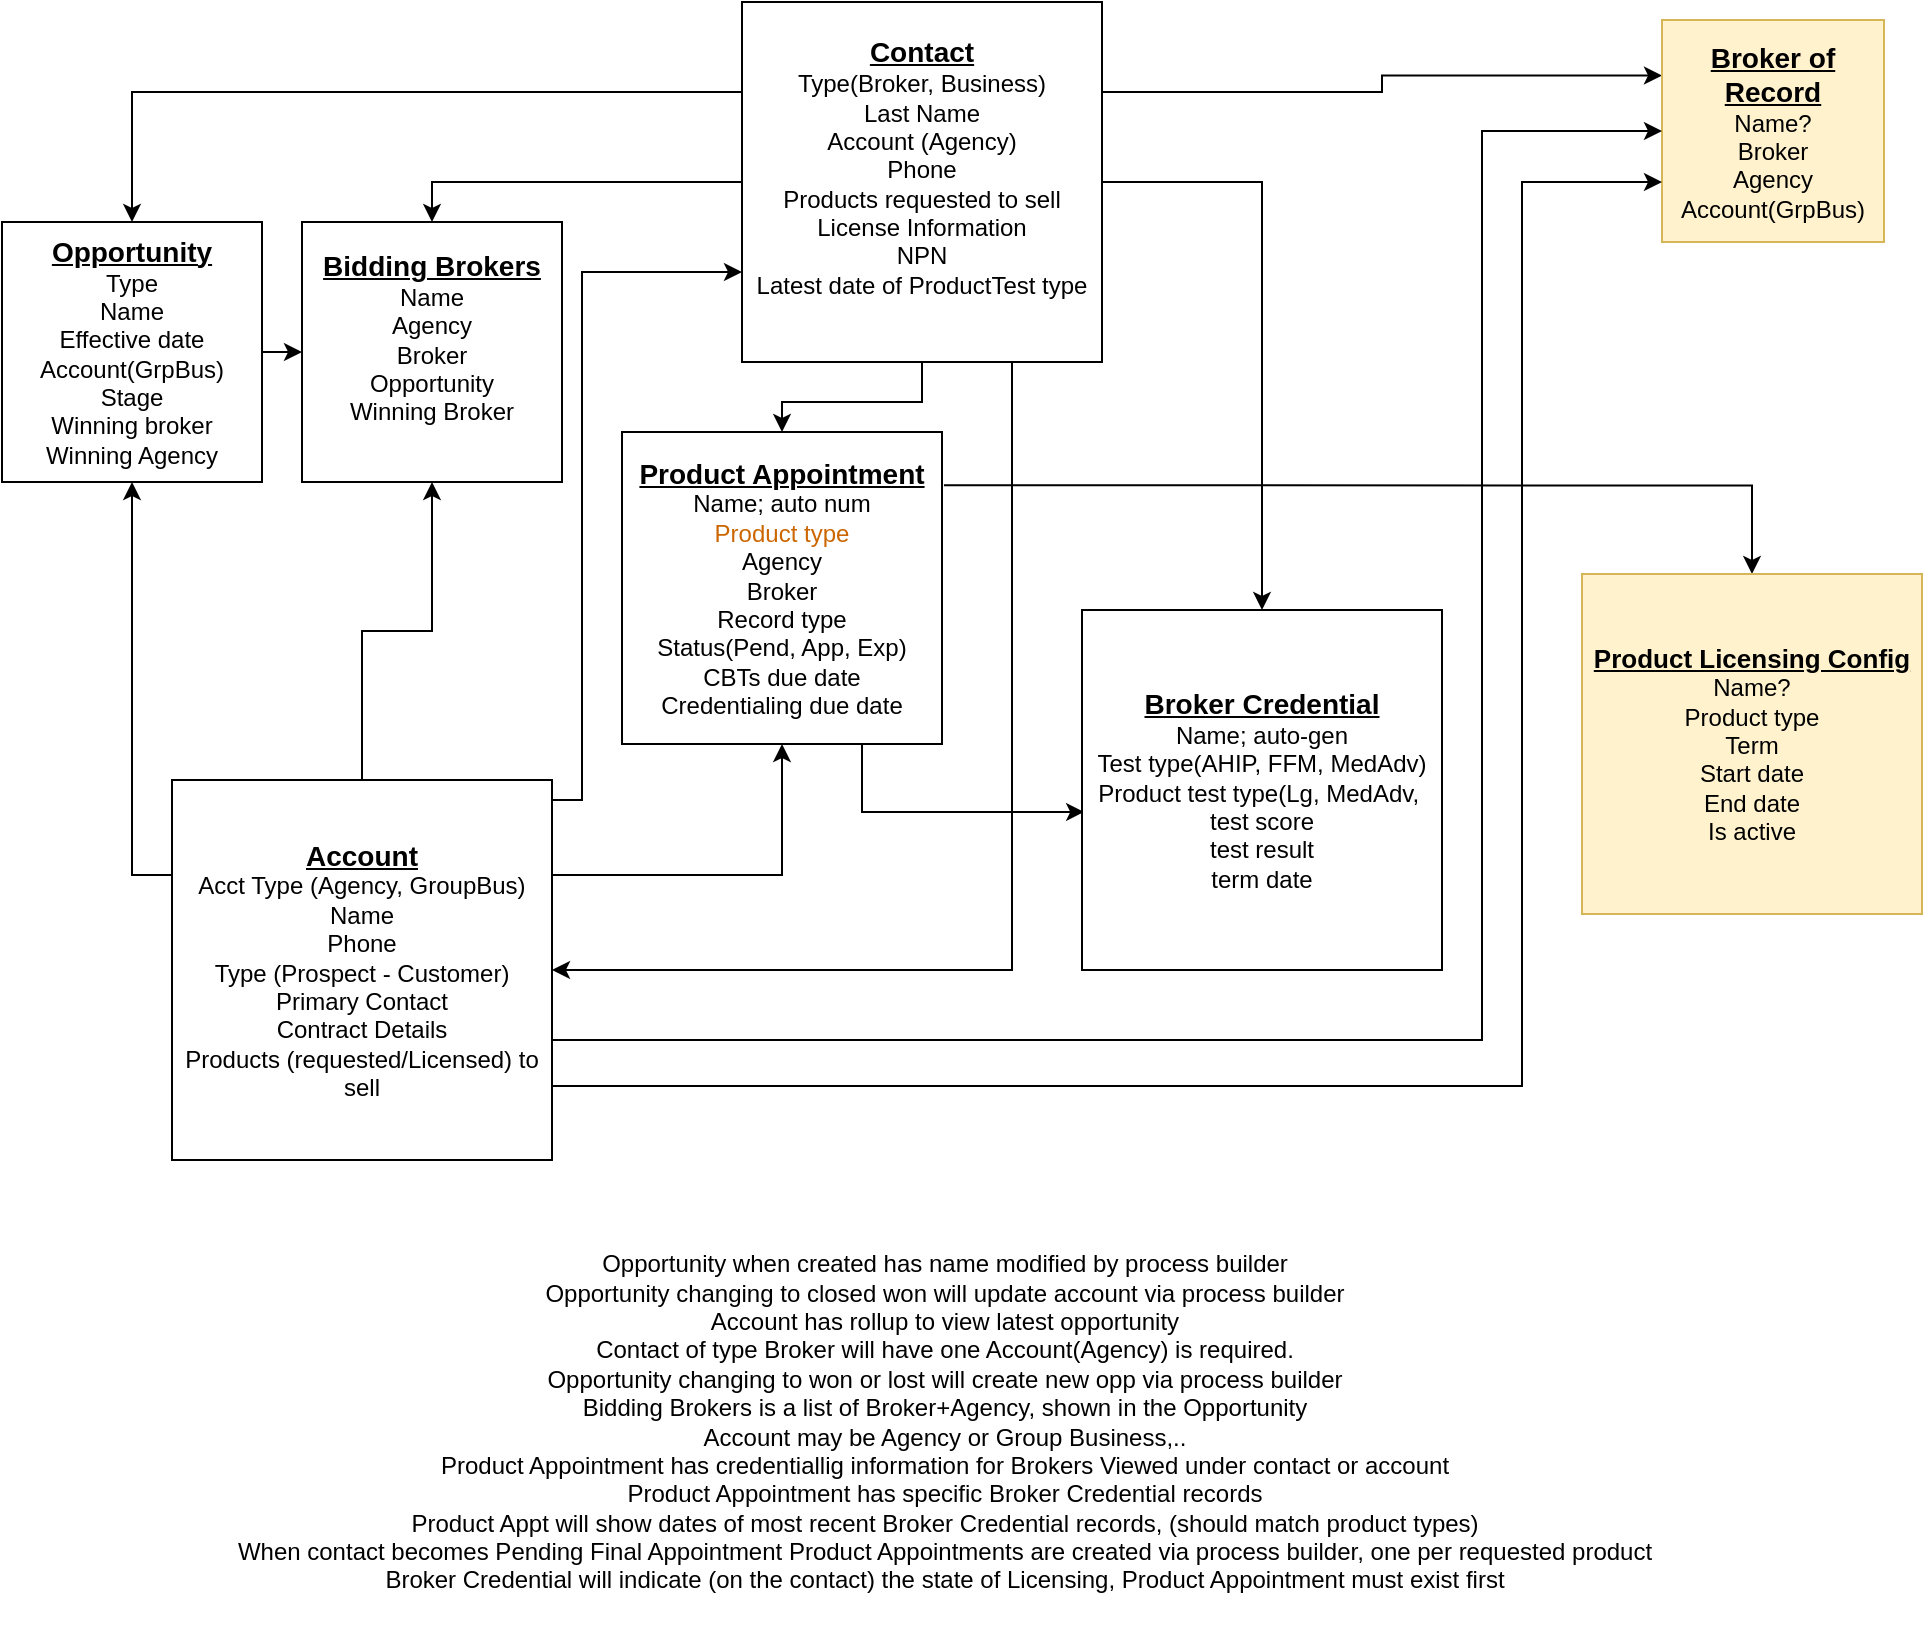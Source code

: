 <mxfile version="10.6.7" type="github"><diagram id="WiuTdc4qtv2jnudd9dih" name="Page-1"><mxGraphModel dx="1066" dy="581" grid="1" gridSize="10" guides="1" tooltips="1" connect="1" arrows="1" fold="1" page="1" pageScale="1" pageWidth="1100" pageHeight="850" math="0" shadow="0"><root><mxCell id="0"/><mxCell id="1" parent="0"/><mxCell id="ja0WdyyeSrSthsuKa67R-5" style="edgeStyle=orthogonalEdgeStyle;rounded=0;orthogonalLoop=1;jettySize=auto;html=1;exitX=1;exitY=0.5;exitDx=0;exitDy=0;entryX=0;entryY=0.5;entryDx=0;entryDy=0;" parent="1" source="ja0WdyyeSrSthsuKa67R-1" target="ja0WdyyeSrSthsuKa67R-2" edge="1"><mxGeometry relative="1" as="geometry"/></mxCell><mxCell id="ja0WdyyeSrSthsuKa67R-1" value="&lt;b&gt;&lt;u&gt;&lt;font style=&quot;font-size: 14px&quot;&gt;Opportunity&lt;/font&gt;&lt;/u&gt;&lt;/b&gt;&lt;br&gt;Type&lt;br&gt;Name&lt;br&gt;Effective date&lt;br&gt;Account(GrpBus)&lt;br&gt;Stage&lt;br&gt;Winning broker&lt;br&gt;Winning Agency&lt;br&gt;" style="whiteSpace=wrap;html=1;aspect=fixed;" parent="1" vertex="1"><mxGeometry y="110" width="130" height="130" as="geometry"/></mxCell><mxCell id="ja0WdyyeSrSthsuKa67R-2" value="&lt;b&gt;&lt;u&gt;&lt;font style=&quot;font-size: 14px&quot;&gt;Bidding Brokers&lt;/font&gt;&lt;/u&gt;&lt;/b&gt;&lt;br&gt;Name&lt;br&gt;Agency&lt;br&gt;Broker&lt;br&gt;Opportunity&lt;br&gt;Winning Broker&lt;br&gt;&lt;br&gt;" style="whiteSpace=wrap;html=1;aspect=fixed;" parent="1" vertex="1"><mxGeometry x="150" y="110" width="130" height="130" as="geometry"/></mxCell><mxCell id="ja0WdyyeSrSthsuKa67R-7" style="edgeStyle=orthogonalEdgeStyle;rounded=0;orthogonalLoop=1;jettySize=auto;html=1;exitX=0;exitY=0.5;exitDx=0;exitDy=0;entryX=0.5;entryY=0;entryDx=0;entryDy=0;" parent="1" source="ja0WdyyeSrSthsuKa67R-3" target="ja0WdyyeSrSthsuKa67R-2" edge="1"><mxGeometry relative="1" as="geometry"/></mxCell><mxCell id="ja0WdyyeSrSthsuKa67R-27" style="edgeStyle=orthogonalEdgeStyle;rounded=0;orthogonalLoop=1;jettySize=auto;html=1;exitX=0;exitY=0.25;exitDx=0;exitDy=0;entryX=0.5;entryY=0;entryDx=0;entryDy=0;" parent="1" source="ja0WdyyeSrSthsuKa67R-3" target="ja0WdyyeSrSthsuKa67R-1" edge="1"><mxGeometry relative="1" as="geometry"/></mxCell><mxCell id="mdY7sAK6gtsqBqihP1eu-4" style="edgeStyle=orthogonalEdgeStyle;rounded=0;orthogonalLoop=1;jettySize=auto;html=1;exitX=0.5;exitY=1;exitDx=0;exitDy=0;" parent="1" source="ja0WdyyeSrSthsuKa67R-3" target="mdY7sAK6gtsqBqihP1eu-1" edge="1"><mxGeometry relative="1" as="geometry"/></mxCell><mxCell id="mdY7sAK6gtsqBqihP1eu-6" style="edgeStyle=orthogonalEdgeStyle;rounded=0;orthogonalLoop=1;jettySize=auto;html=1;exitX=1;exitY=0.5;exitDx=0;exitDy=0;entryX=0.5;entryY=0;entryDx=0;entryDy=0;" parent="1" source="ja0WdyyeSrSthsuKa67R-3" target="mdY7sAK6gtsqBqihP1eu-5" edge="1"><mxGeometry relative="1" as="geometry"><Array as="points"><mxPoint x="630" y="90"/></Array></mxGeometry></mxCell><mxCell id="mdY7sAK6gtsqBqihP1eu-9" style="edgeStyle=orthogonalEdgeStyle;rounded=0;orthogonalLoop=1;jettySize=auto;html=1;exitX=0.75;exitY=1;exitDx=0;exitDy=0;entryX=1;entryY=0.5;entryDx=0;entryDy=0;" parent="1" source="ja0WdyyeSrSthsuKa67R-3" target="ja0WdyyeSrSthsuKa67R-18" edge="1"><mxGeometry relative="1" as="geometry"><Array as="points"><mxPoint x="505" y="484"/></Array></mxGeometry></mxCell><mxCell id="aaRx3poZGuMU4DdTXkYR-1" style="edgeStyle=orthogonalEdgeStyle;rounded=0;orthogonalLoop=1;jettySize=auto;html=1;exitX=1;exitY=0.25;exitDx=0;exitDy=0;entryX=0;entryY=0.25;entryDx=0;entryDy=0;" edge="1" parent="1" source="ja0WdyyeSrSthsuKa67R-3" target="ja0WdyyeSrSthsuKa67R-8"><mxGeometry relative="1" as="geometry"/></mxCell><mxCell id="ja0WdyyeSrSthsuKa67R-3" value="&lt;b&gt;&lt;font style=&quot;font-size: 14px&quot;&gt;&lt;u&gt;Contact&lt;/u&gt;&lt;/font&gt;&lt;/b&gt;&lt;br&gt;Type(Broker, Business)&lt;br&gt;Last Name&lt;br&gt;Account (Agency)&lt;br&gt;Phone&lt;br&gt;Products requested to sell&lt;br&gt;License Information&lt;br&gt;NPN&lt;br&gt;Latest date of ProductTest type&lt;br&gt;&lt;br&gt;" style="whiteSpace=wrap;html=1;aspect=fixed;" parent="1" vertex="1"><mxGeometry x="370" width="180" height="180" as="geometry"/></mxCell><mxCell id="ja0WdyyeSrSthsuKa67R-8" value="&lt;b&gt;&lt;u&gt;&lt;font style=&quot;font-size: 14px&quot;&gt;Broker of Record&lt;/font&gt;&lt;/u&gt;&lt;/b&gt;&lt;br&gt;Name?&lt;br&gt;Broker&lt;br&gt;Agency&lt;br&gt;Account(GrpBus)&lt;br&gt;" style="whiteSpace=wrap;html=1;aspect=fixed;fillColor=#fff2cc;strokeColor=#d6b656;" parent="1" vertex="1"><mxGeometry x="830" y="9" width="111" height="111" as="geometry"/></mxCell><mxCell id="ja0WdyyeSrSthsuKa67R-14" style="edgeStyle=orthogonalEdgeStyle;rounded=0;orthogonalLoop=1;jettySize=auto;html=1;exitX=1.006;exitY=0.171;exitDx=0;exitDy=0;entryX=0.5;entryY=0;entryDx=0;entryDy=0;exitPerimeter=0;" parent="1" source="mdY7sAK6gtsqBqihP1eu-1" target="ja0WdyyeSrSthsuKa67R-16" edge="1"><mxGeometry relative="1" as="geometry"><mxPoint x="475" y="253" as="sourcePoint"/><mxPoint x="790" y="205" as="targetPoint"/></mxGeometry></mxCell><mxCell id="ja0WdyyeSrSthsuKa67R-16" value="&lt;b&gt;&lt;u&gt;&lt;font style=&quot;font-size: 13px&quot;&gt;Product Licensing Config&lt;/font&gt;&lt;/u&gt;&lt;/b&gt;&lt;br&gt;Name?&lt;br&gt;Product type&lt;br&gt;Term&lt;br&gt;Start date&lt;br&gt;End date&lt;br&gt;Is active&lt;br&gt;" style="whiteSpace=wrap;html=1;aspect=fixed;fillColor=#fff2cc;strokeColor=#d6b656;" parent="1" vertex="1"><mxGeometry x="790" y="286" width="170" height="170" as="geometry"/></mxCell><mxCell id="ja0WdyyeSrSthsuKa67R-19" style="edgeStyle=orthogonalEdgeStyle;rounded=0;orthogonalLoop=1;jettySize=auto;html=1;exitX=0;exitY=0.25;exitDx=0;exitDy=0;entryX=0.5;entryY=1;entryDx=0;entryDy=0;" parent="1" source="ja0WdyyeSrSthsuKa67R-18" target="ja0WdyyeSrSthsuKa67R-1" edge="1"><mxGeometry relative="1" as="geometry"/></mxCell><mxCell id="ja0WdyyeSrSthsuKa67R-20" style="edgeStyle=orthogonalEdgeStyle;rounded=0;orthogonalLoop=1;jettySize=auto;html=1;exitX=1;exitY=0.25;exitDx=0;exitDy=0;entryX=0.5;entryY=1;entryDx=0;entryDy=0;" parent="1" source="ja0WdyyeSrSthsuKa67R-18" target="mdY7sAK6gtsqBqihP1eu-1" edge="1"><mxGeometry relative="1" as="geometry"><mxPoint x="398" y="330" as="targetPoint"/></mxGeometry></mxCell><mxCell id="ja0WdyyeSrSthsuKa67R-21" style="edgeStyle=orthogonalEdgeStyle;rounded=0;orthogonalLoop=1;jettySize=auto;html=1;entryX=0.5;entryY=1;entryDx=0;entryDy=0;" parent="1" source="ja0WdyyeSrSthsuKa67R-18" target="ja0WdyyeSrSthsuKa67R-2" edge="1"><mxGeometry relative="1" as="geometry"/></mxCell><mxCell id="ja0WdyyeSrSthsuKa67R-23" style="edgeStyle=orthogonalEdgeStyle;rounded=0;orthogonalLoop=1;jettySize=auto;html=1;exitX=0.974;exitY=0.684;exitDx=0;exitDy=0;entryX=0;entryY=0.5;entryDx=0;entryDy=0;exitPerimeter=0;" parent="1" source="ja0WdyyeSrSthsuKa67R-18" target="ja0WdyyeSrSthsuKa67R-8" edge="1"><mxGeometry relative="1" as="geometry"><Array as="points"><mxPoint x="740" y="519"/><mxPoint x="740" y="65"/></Array></mxGeometry></mxCell><mxCell id="ja0WdyyeSrSthsuKa67R-26" style="edgeStyle=orthogonalEdgeStyle;rounded=0;orthogonalLoop=1;jettySize=auto;html=1;exitX=0.5;exitY=0;exitDx=0;exitDy=0;entryX=0;entryY=0.75;entryDx=0;entryDy=0;" parent="1" source="ja0WdyyeSrSthsuKa67R-18" target="ja0WdyyeSrSthsuKa67R-3" edge="1"><mxGeometry relative="1" as="geometry"><Array as="points"><mxPoint x="290" y="399"/><mxPoint x="290" y="135"/></Array></mxGeometry></mxCell><mxCell id="mdY7sAK6gtsqBqihP1eu-11" style="edgeStyle=orthogonalEdgeStyle;rounded=0;orthogonalLoop=1;jettySize=auto;html=1;exitX=1;exitY=0.75;exitDx=0;exitDy=0;" parent="1" source="ja0WdyyeSrSthsuKa67R-18" edge="1"><mxGeometry relative="1" as="geometry"><Array as="points"><mxPoint x="275" y="542"/><mxPoint x="760" y="542"/><mxPoint x="760" y="90"/><mxPoint x="830" y="90"/></Array><mxPoint x="830" y="90" as="targetPoint"/></mxGeometry></mxCell><mxCell id="ja0WdyyeSrSthsuKa67R-18" value="&lt;b&gt;&lt;u&gt;&lt;font style=&quot;font-size: 14px&quot;&gt;Account&lt;/font&gt;&lt;/u&gt;&lt;/b&gt;&lt;br&gt;Acct Type (Agency, GroupBus)&lt;br&gt;Name&lt;br&gt;Phone&lt;br&gt;Type (Prospect - Customer)&lt;br&gt;Primary Contact&lt;br&gt;Contract Details&lt;br&gt;Products (requested/Licensed) to sell&lt;br&gt;" style="whiteSpace=wrap;html=1;aspect=fixed;" parent="1" vertex="1"><mxGeometry x="85" y="389" width="190" height="190" as="geometry"/></mxCell><mxCell id="mdY7sAK6gtsqBqihP1eu-12" style="edgeStyle=orthogonalEdgeStyle;rounded=0;orthogonalLoop=1;jettySize=auto;html=1;exitX=0.75;exitY=1;exitDx=0;exitDy=0;entryX=0.006;entryY=0.561;entryDx=0;entryDy=0;entryPerimeter=0;" parent="1" source="mdY7sAK6gtsqBqihP1eu-1" target="mdY7sAK6gtsqBqihP1eu-5" edge="1"><mxGeometry relative="1" as="geometry"/></mxCell><mxCell id="mdY7sAK6gtsqBqihP1eu-1" value="&lt;u&gt;&lt;font style=&quot;font-size: 14px&quot;&gt;&lt;b&gt;Product Appointment&lt;/b&gt;&lt;/font&gt;&lt;/u&gt;&lt;br&gt;&lt;span&gt;Name; auto num&lt;/span&gt;&lt;br&gt;&lt;span&gt;&lt;font color=&quot;#cc6600&quot;&gt;Product type&lt;/font&gt;&lt;/span&gt;&lt;br&gt;&lt;span&gt;Agency&lt;/span&gt;&lt;br&gt;&lt;span&gt;Broker&lt;br&gt;Record type&lt;br&gt;Status(Pend, App, Exp)&lt;br&gt;CBTs due date&lt;br&gt;Credentialing due date&lt;br&gt;&lt;/span&gt;" style="rounded=0;whiteSpace=wrap;html=1;rotation=0;" parent="1" vertex="1"><mxGeometry x="310" y="215" width="160" height="156" as="geometry"/></mxCell><mxCell id="mdY7sAK6gtsqBqihP1eu-5" value="&lt;b&gt;&lt;u&gt;&lt;font style=&quot;font-size: 14px&quot;&gt;Broker Credential&lt;/font&gt;&lt;/u&gt;&lt;/b&gt;&lt;br&gt;Name; auto-gen&lt;br&gt;Test type(AHIP, FFM, MedAdv)&lt;br&gt;Product test type(Lg, MedAdv,&amp;nbsp;&lt;br&gt;test score&lt;br&gt;test result&lt;br&gt;term date&lt;br&gt;" style="whiteSpace=wrap;html=1;aspect=fixed;" parent="1" vertex="1"><mxGeometry x="540" y="304" width="180" height="180" as="geometry"/></mxCell><mxCell id="mdY7sAK6gtsqBqihP1eu-8" value="Opportunity when created has name modified by process builder&lt;br&gt;Opportunity changing to closed won will update account via process builder&lt;br&gt;Account has rollup to view latest opportunity&lt;br&gt;Contact of type Broker will have one Account(Agency) is required.&lt;br&gt;Opportunity changing to won or lost will create new opp via process builder&lt;br&gt;Bidding Brokers is a list of Broker+Agency, shown in the Opportunity&lt;br&gt;Account may be Agency or Group Business,..&lt;br&gt;Product Appointment has credentiallig information for Brokers Viewed under contact or account&lt;br&gt;Product Appointment has specific Broker Credential records&lt;br&gt;Product Appt will show dates of most recent Broker Credential records, (should match product types)&lt;br&gt;When contact becomes Pending Final Appointment Product Appointments are created via process builder, one per requested product&lt;br&gt;Broker Credential will indicate (on the contact) the state of Licensing, Product Appointment must exist first&lt;br&gt;" style="text;html=1;strokeColor=none;fillColor=none;align=center;verticalAlign=middle;whiteSpace=wrap;rounded=0;" parent="1" vertex="1"><mxGeometry x="88" y="599" width="767" height="221" as="geometry"/></mxCell></root></mxGraphModel></diagram></mxfile>